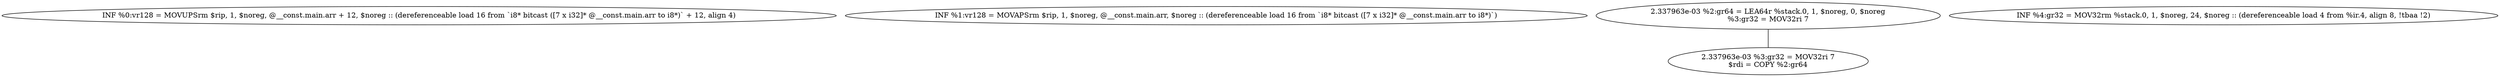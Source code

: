 graph G {
Function="main";
Registers=164;
0 [label="INF %0:vr128 = MOVUPSrm $rip, 1, $noreg, @__const.main.arr + 12, $noreg :: (dereferenceable load 16 from `i8* bitcast ([7 x i32]* @__const.main.arr to i8*)` + 12, align 4)
"];
1 [label="INF %1:vr128 = MOVAPSrm $rip, 1, $noreg, @__const.main.arr, $noreg :: (dereferenceable load 16 from `i8* bitcast ([7 x i32]* @__const.main.arr to i8*)`)
"];
2 [label="2.337963e-03 %2:gr64 = LEA64r %stack.0, 1, $noreg, 0, $noreg
%3:gr32 = MOV32ri 7
"];
2 -- 3;
3 [label="2.337963e-03 %3:gr32 = MOV32ri 7
$rdi = COPY %2:gr64
"];
4 [label="INF %4:gr32 = MOV32rm %stack.0, 1, $noreg, 24, $noreg :: (dereferenceable load 4 from %ir.4, align 8, !tbaa !2)
"];
}